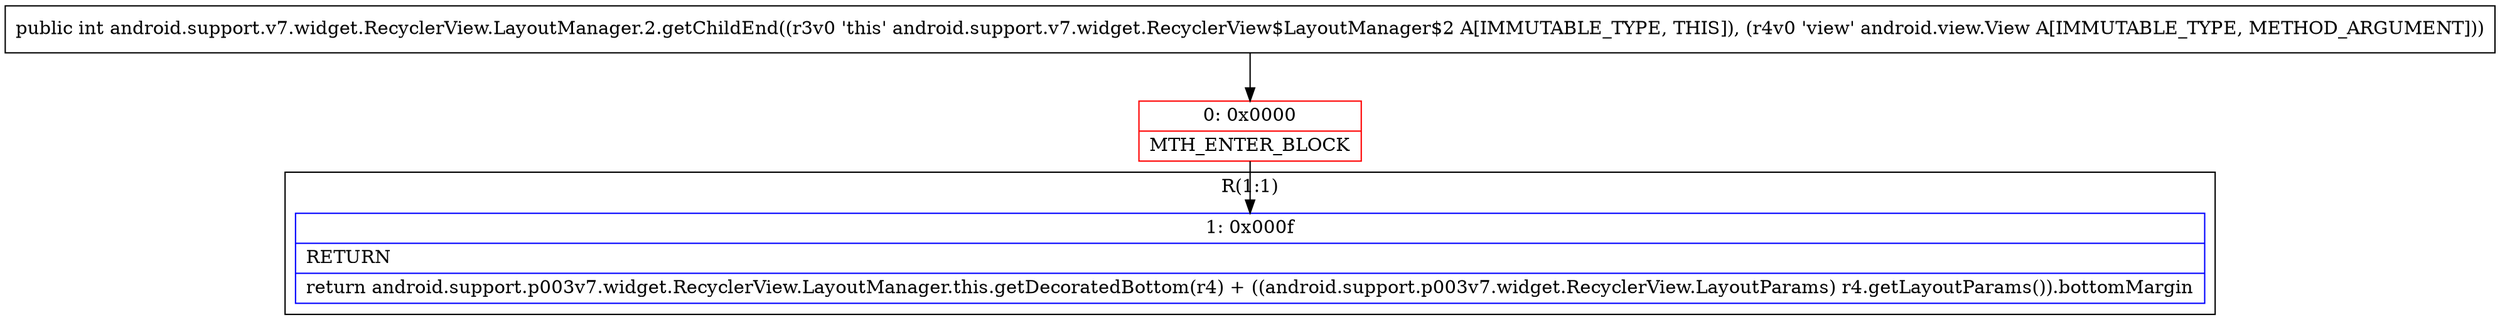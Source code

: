 digraph "CFG forandroid.support.v7.widget.RecyclerView.LayoutManager.2.getChildEnd(Landroid\/view\/View;)I" {
subgraph cluster_Region_1675916900 {
label = "R(1:1)";
node [shape=record,color=blue];
Node_1 [shape=record,label="{1\:\ 0x000f|RETURN\l|return android.support.p003v7.widget.RecyclerView.LayoutManager.this.getDecoratedBottom(r4) + ((android.support.p003v7.widget.RecyclerView.LayoutParams) r4.getLayoutParams()).bottomMargin\l}"];
}
Node_0 [shape=record,color=red,label="{0\:\ 0x0000|MTH_ENTER_BLOCK\l}"];
MethodNode[shape=record,label="{public int android.support.v7.widget.RecyclerView.LayoutManager.2.getChildEnd((r3v0 'this' android.support.v7.widget.RecyclerView$LayoutManager$2 A[IMMUTABLE_TYPE, THIS]), (r4v0 'view' android.view.View A[IMMUTABLE_TYPE, METHOD_ARGUMENT])) }"];
MethodNode -> Node_0;
Node_0 -> Node_1;
}

